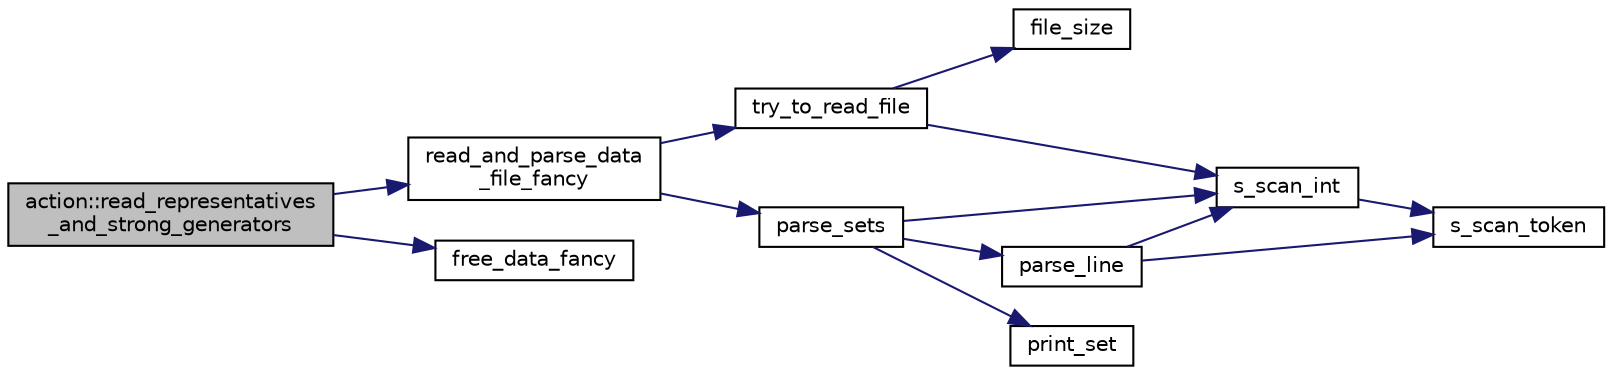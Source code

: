 digraph "action::read_representatives_and_strong_generators"
{
  edge [fontname="Helvetica",fontsize="10",labelfontname="Helvetica",labelfontsize="10"];
  node [fontname="Helvetica",fontsize="10",shape=record];
  rankdir="LR";
  Node34207 [label="action::read_representatives\l_and_strong_generators",height=0.2,width=0.4,color="black", fillcolor="grey75", style="filled", fontcolor="black"];
  Node34207 -> Node34208 [color="midnightblue",fontsize="10",style="solid",fontname="Helvetica"];
  Node34208 [label="read_and_parse_data\l_file_fancy",height=0.2,width=0.4,color="black", fillcolor="white", style="filled",URL="$d5/db4/io__and__os_8h.html#aeb8585c8a2e92cfdfbe73d8995800de8"];
  Node34208 -> Node34209 [color="midnightblue",fontsize="10",style="solid",fontname="Helvetica"];
  Node34209 [label="try_to_read_file",height=0.2,width=0.4,color="black", fillcolor="white", style="filled",URL="$d4/d74/util_8_c.html#a1097b6ad7e39d3771b7e6a2fcb9326e9"];
  Node34209 -> Node34210 [color="midnightblue",fontsize="10",style="solid",fontname="Helvetica"];
  Node34210 [label="file_size",height=0.2,width=0.4,color="black", fillcolor="white", style="filled",URL="$d4/d74/util_8_c.html#a5c37cf5785204b6e9adf647dc14d0e50"];
  Node34209 -> Node34211 [color="midnightblue",fontsize="10",style="solid",fontname="Helvetica"];
  Node34211 [label="s_scan_int",height=0.2,width=0.4,color="black", fillcolor="white", style="filled",URL="$d4/d74/util_8_c.html#ab43cab8ae063700a2fc82113b69eea5f"];
  Node34211 -> Node34212 [color="midnightblue",fontsize="10",style="solid",fontname="Helvetica"];
  Node34212 [label="s_scan_token",height=0.2,width=0.4,color="black", fillcolor="white", style="filled",URL="$d4/d74/util_8_c.html#a8d1a4ad92d09138f7a1a7e389469ed45"];
  Node34208 -> Node34213 [color="midnightblue",fontsize="10",style="solid",fontname="Helvetica"];
  Node34213 [label="parse_sets",height=0.2,width=0.4,color="black", fillcolor="white", style="filled",URL="$d4/d74/util_8_c.html#a1612628db54b7daaa67b440f2343b240"];
  Node34213 -> Node34211 [color="midnightblue",fontsize="10",style="solid",fontname="Helvetica"];
  Node34213 -> Node34214 [color="midnightblue",fontsize="10",style="solid",fontname="Helvetica"];
  Node34214 [label="parse_line",height=0.2,width=0.4,color="black", fillcolor="white", style="filled",URL="$d4/d74/util_8_c.html#a19b7001c6d761d06e3aa469ad260c9de"];
  Node34214 -> Node34211 [color="midnightblue",fontsize="10",style="solid",fontname="Helvetica"];
  Node34214 -> Node34212 [color="midnightblue",fontsize="10",style="solid",fontname="Helvetica"];
  Node34213 -> Node34215 [color="midnightblue",fontsize="10",style="solid",fontname="Helvetica"];
  Node34215 [label="print_set",height=0.2,width=0.4,color="black", fillcolor="white", style="filled",URL="$d4/d74/util_8_c.html#a5cfa0b8a752874778b8fee3739ddaa1c"];
  Node34207 -> Node34216 [color="midnightblue",fontsize="10",style="solid",fontname="Helvetica"];
  Node34216 [label="free_data_fancy",height=0.2,width=0.4,color="black", fillcolor="white", style="filled",URL="$d5/db4/io__and__os_8h.html#afccd789a47e6a92a71541a250350bd64"];
}
